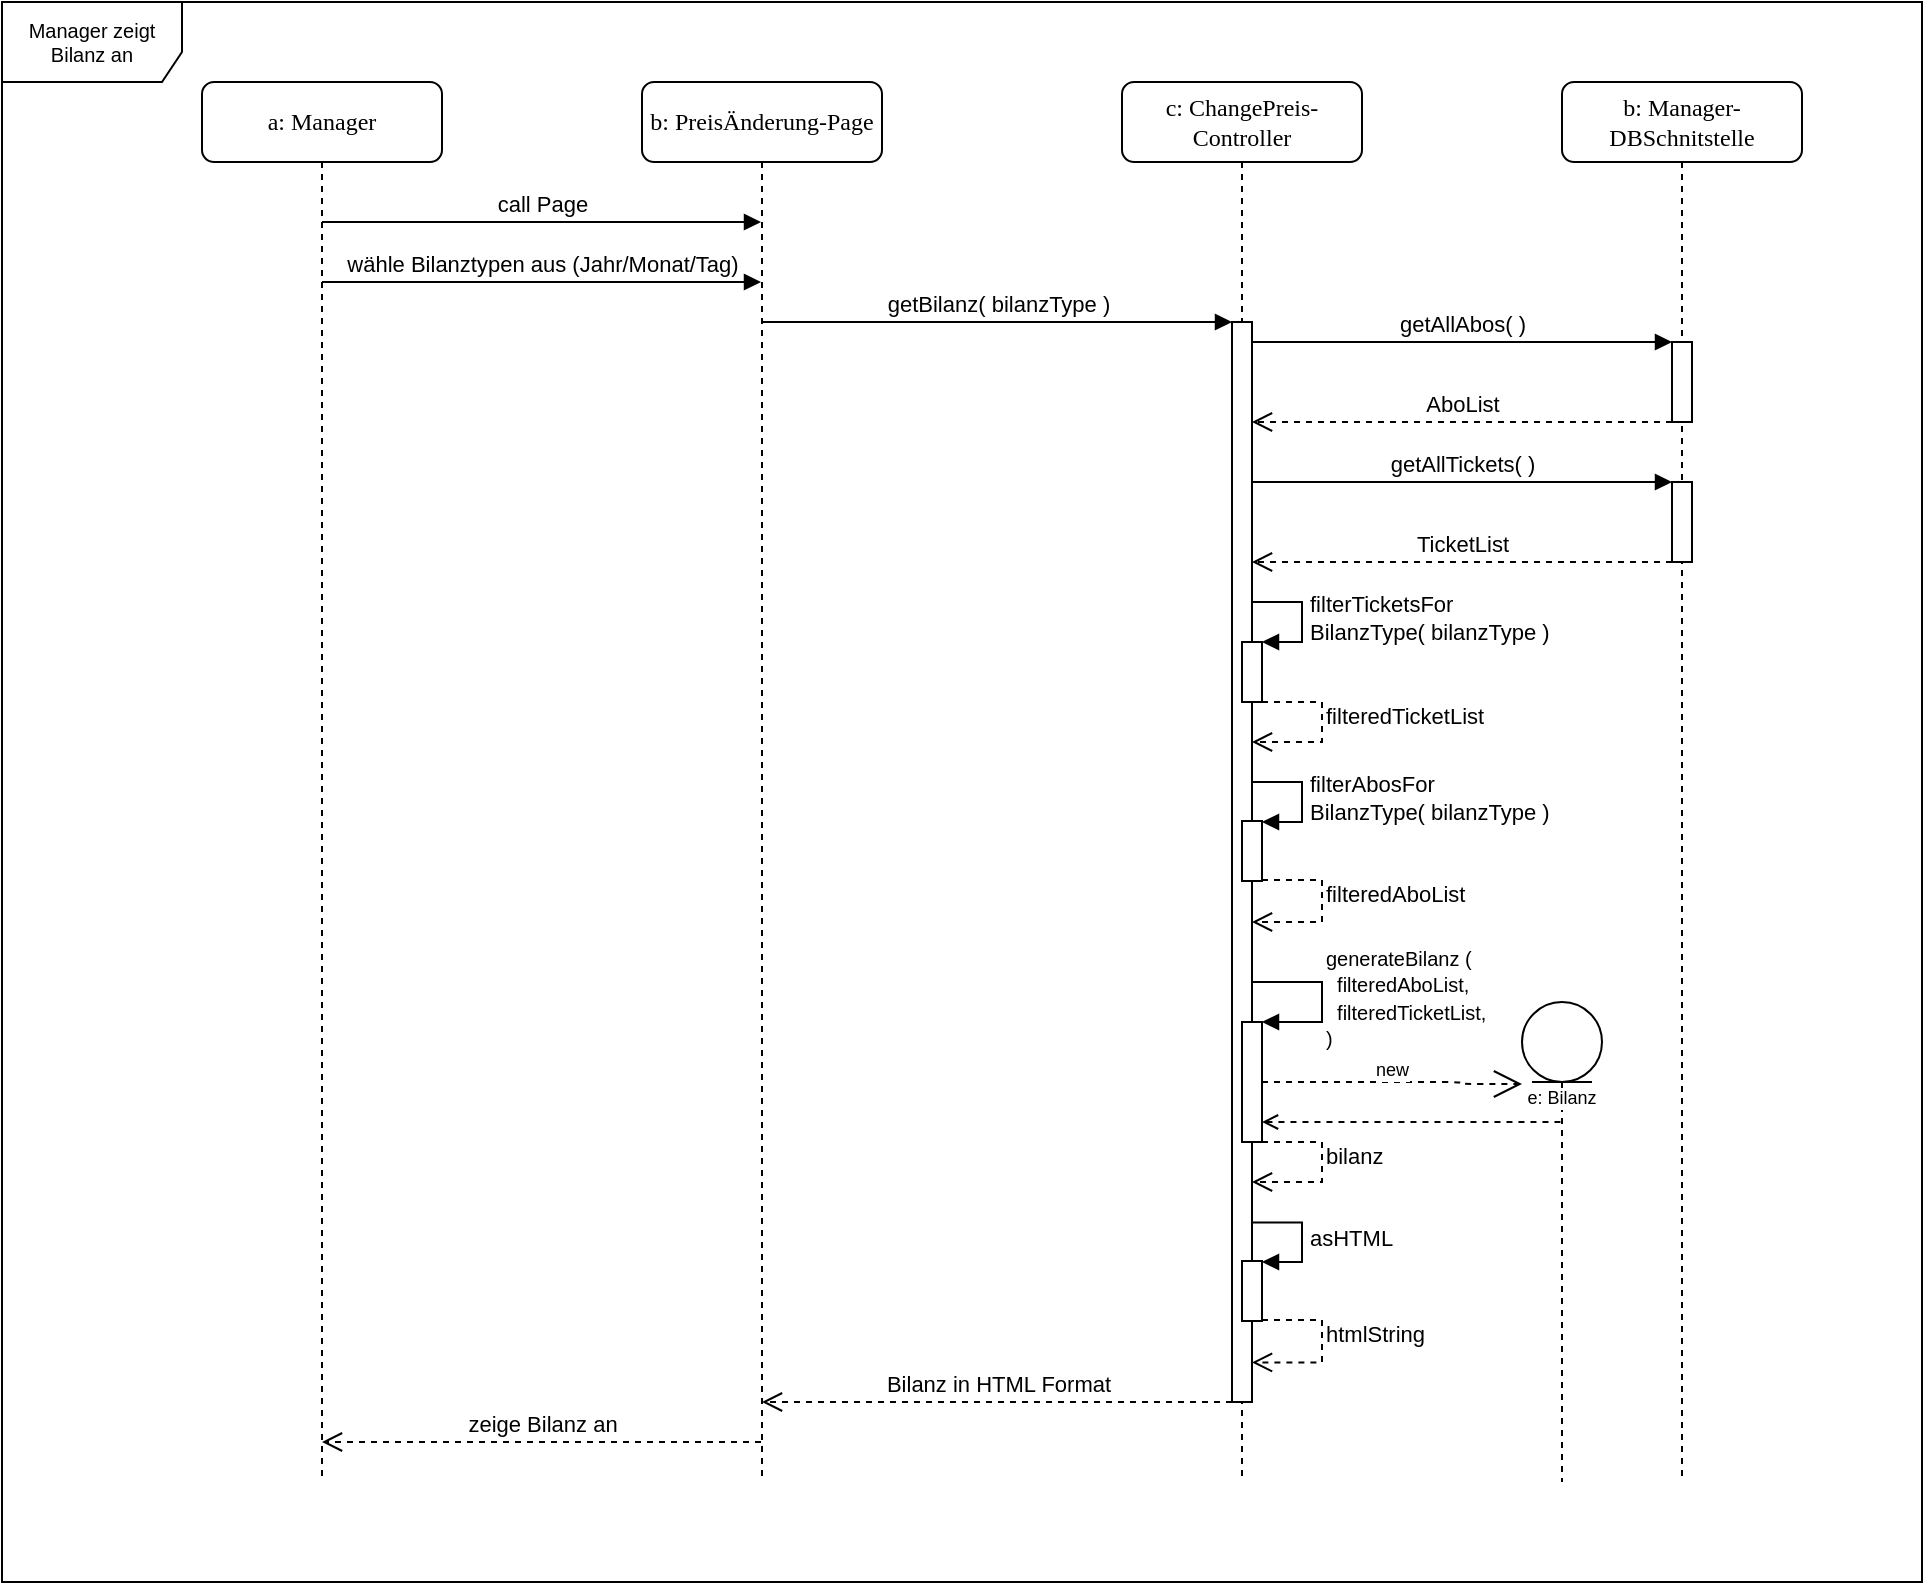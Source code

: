 <mxfile version="10.7.5" type="device"><diagram name="Page-1" id="13e1069c-82ec-6db2-03f1-153e76fe0fe0"><mxGraphModel dx="991" dy="645" grid="1" gridSize="10" guides="1" tooltips="1" connect="1" arrows="1" fold="1" page="1" pageScale="1" pageWidth="1100" pageHeight="850" background="#ffffff" math="0" shadow="0"><root><mxCell id="0"/><mxCell id="1" parent="0"/><mxCell id="i2Vq3k6s4epomcee9z3W-39" value="Manager zeigt Bilanz an" style="shape=umlFrame;whiteSpace=wrap;html=1;fontSize=10;width=90;height=40;" parent="1" vertex="1"><mxGeometry x="20" y="40" width="960" height="790" as="geometry"/></mxCell><mxCell id="7baba1c4bc27f4b0-4" value="b: Manager-DBSchnitstelle&lt;br&gt;" style="shape=umlLifeline;perimeter=lifelinePerimeter;whiteSpace=wrap;html=1;container=1;collapsible=0;recursiveResize=0;outlineConnect=0;rounded=1;shadow=0;comic=0;labelBackgroundColor=none;strokeColor=#000000;strokeWidth=1;fillColor=#FFFFFF;fontFamily=Verdana;fontSize=12;fontColor=#000000;align=center;perimeterSpacing=0;glass=0;size=40;overflow=visible;noLabel=0;labelPadding=0;direction=east;connectable=1;snapToPoint=0;fixDash=0;" parent="1" vertex="1"><mxGeometry x="800" y="80" width="120" height="700" as="geometry"/></mxCell><mxCell id="TJDSELzr8z1nyHuAMAzT-8" value="" style="html=1;points=[];perimeter=orthogonalPerimeter;" parent="7baba1c4bc27f4b0-4" vertex="1"><mxGeometry x="55" y="130" width="10" height="40" as="geometry"/></mxCell><mxCell id="Y1Vlp6RJCL_tmdbtP4Di-3" value="" style="html=1;points=[];perimeter=orthogonalPerimeter;" vertex="1" parent="7baba1c4bc27f4b0-4"><mxGeometry x="55" y="200" width="10" height="40" as="geometry"/></mxCell><mxCell id="7baba1c4bc27f4b0-2" value="b: PreisÄnderung-Page" style="shape=umlLifeline;perimeter=lifelinePerimeter;whiteSpace=wrap;html=1;container=1;collapsible=0;recursiveResize=0;outlineConnect=0;rounded=1;shadow=0;comic=0;labelBackgroundColor=none;strokeColor=#000000;strokeWidth=1;fillColor=#FFFFFF;fontFamily=Verdana;fontSize=12;fontColor=#000000;align=center;size=40;" parent="1" vertex="1"><mxGeometry x="340" y="80" width="120" height="700" as="geometry"/></mxCell><mxCell id="7baba1c4bc27f4b0-3" value="c: ChangePreis-Controller&lt;br&gt;" style="shape=umlLifeline;perimeter=lifelinePerimeter;whiteSpace=wrap;html=1;container=1;collapsible=0;recursiveResize=0;outlineConnect=0;rounded=1;shadow=0;comic=0;labelBackgroundColor=none;strokeColor=#000000;strokeWidth=1;fillColor=#FFFFFF;fontFamily=Verdana;fontSize=12;fontColor=#000000;align=center;size=40;" parent="1" vertex="1"><mxGeometry x="580" y="80" width="120" height="700" as="geometry"/></mxCell><mxCell id="TJDSELzr8z1nyHuAMAzT-6" value="" style="html=1;points=[];perimeter=orthogonalPerimeter;" parent="7baba1c4bc27f4b0-3" vertex="1"><mxGeometry x="55" y="120" width="10" height="540" as="geometry"/></mxCell><mxCell id="Y1Vlp6RJCL_tmdbtP4Di-6" value="" style="html=1;points=[];perimeter=orthogonalPerimeter;" vertex="1" parent="7baba1c4bc27f4b0-3"><mxGeometry x="60" y="280" width="10" height="30" as="geometry"/></mxCell><mxCell id="Y1Vlp6RJCL_tmdbtP4Di-7" value="filterTicketsFor&lt;br&gt;BilanzType( bilanzType )" style="edgeStyle=orthogonalEdgeStyle;html=1;align=left;spacingLeft=2;endArrow=block;rounded=0;entryX=1;entryY=0;" edge="1" target="Y1Vlp6RJCL_tmdbtP4Di-6" parent="7baba1c4bc27f4b0-3"><mxGeometry relative="1" as="geometry"><mxPoint x="65" y="260" as="sourcePoint"/><Array as="points"><mxPoint x="90" y="260"/></Array></mxGeometry></mxCell><mxCell id="Y1Vlp6RJCL_tmdbtP4Di-8" value="filteredTicketList" style="html=1;verticalAlign=bottom;endArrow=open;dashed=1;endSize=8;edgeStyle=orthogonalEdgeStyle;rounded=0;align=left;" edge="1" parent="7baba1c4bc27f4b0-3" source="Y1Vlp6RJCL_tmdbtP4Di-6" target="TJDSELzr8z1nyHuAMAzT-6"><mxGeometry x="0.067" relative="1" as="geometry"><mxPoint x="220" y="310" as="sourcePoint"/><mxPoint x="130" y="310" as="targetPoint"/><Array as="points"><mxPoint x="100" y="310"/><mxPoint x="100" y="330"/></Array><mxPoint as="offset"/></mxGeometry></mxCell><mxCell id="Y1Vlp6RJCL_tmdbtP4Di-13" value="" style="html=1;points=[];perimeter=orthogonalPerimeter;" vertex="1" parent="7baba1c4bc27f4b0-3"><mxGeometry x="60" y="470" width="10" height="60" as="geometry"/></mxCell><mxCell id="Y1Vlp6RJCL_tmdbtP4Di-14" value="&lt;font style=&quot;font-size: 10px&quot;&gt;generateBilanz (&lt;br&gt;&amp;nbsp; filteredAboList,&lt;br&gt;&amp;nbsp; filteredTicketList,&lt;br&gt;)&lt;/font&gt;&lt;br&gt;" style="edgeStyle=orthogonalEdgeStyle;html=1;align=left;spacingLeft=0;endArrow=block;rounded=0;verticalAlign=middle;" edge="1" parent="7baba1c4bc27f4b0-3" target="Y1Vlp6RJCL_tmdbtP4Di-13" source="TJDSELzr8z1nyHuAMAzT-6"><mxGeometry relative="1" as="geometry"><mxPoint x="68" y="440" as="sourcePoint"/><Array as="points"><mxPoint x="100" y="450"/><mxPoint x="100" y="470"/></Array></mxGeometry></mxCell><mxCell id="Y1Vlp6RJCL_tmdbtP4Di-15" value="bilanz" style="html=1;verticalAlign=bottom;endArrow=open;dashed=1;endSize=8;edgeStyle=orthogonalEdgeStyle;rounded=0;align=left;" edge="1" parent="7baba1c4bc27f4b0-3" source="Y1Vlp6RJCL_tmdbtP4Di-13" target="TJDSELzr8z1nyHuAMAzT-6"><mxGeometry x="0.067" relative="1" as="geometry"><mxPoint x="-360" y="409.5" as="sourcePoint"/><mxPoint x="65" y="510" as="targetPoint"/><Array as="points"><mxPoint x="100" y="530"/><mxPoint x="100" y="550"/></Array><mxPoint as="offset"/></mxGeometry></mxCell><mxCell id="Y1Vlp6RJCL_tmdbtP4Di-22" value="" style="html=1;points=[];perimeter=orthogonalPerimeter;" vertex="1" parent="7baba1c4bc27f4b0-3"><mxGeometry x="60" y="589.5" width="10" height="30" as="geometry"/></mxCell><mxCell id="Y1Vlp6RJCL_tmdbtP4Di-23" value="asHTML" style="edgeStyle=orthogonalEdgeStyle;html=1;align=left;spacingLeft=2;endArrow=block;rounded=0;" edge="1" parent="7baba1c4bc27f4b0-3" target="Y1Vlp6RJCL_tmdbtP4Di-22"><mxGeometry relative="1" as="geometry"><mxPoint x="65" y="570.2" as="sourcePoint"/><Array as="points"><mxPoint x="90" y="570"/><mxPoint x="90" y="590"/></Array></mxGeometry></mxCell><mxCell id="Y1Vlp6RJCL_tmdbtP4Di-24" value="htmlString" style="html=1;verticalAlign=bottom;endArrow=open;dashed=1;endSize=8;edgeStyle=orthogonalEdgeStyle;rounded=0;align=left;" edge="1" parent="7baba1c4bc27f4b0-3" source="Y1Vlp6RJCL_tmdbtP4Di-22"><mxGeometry x="0.067" relative="1" as="geometry"><mxPoint x="-360" y="539.5" as="sourcePoint"/><mxPoint x="65" y="640.2" as="targetPoint"/><Array as="points"><mxPoint x="100" y="619"/><mxPoint x="100" y="640"/></Array><mxPoint as="offset"/></mxGeometry></mxCell><mxCell id="7baba1c4bc27f4b0-8" value="a: Manager" style="shape=umlLifeline;perimeter=lifelinePerimeter;whiteSpace=wrap;html=1;container=1;collapsible=0;recursiveResize=0;outlineConnect=0;rounded=1;shadow=0;comic=0;labelBackgroundColor=none;strokeColor=#000000;strokeWidth=1;fillColor=#FFFFFF;fontFamily=Verdana;fontSize=12;fontColor=#000000;align=center;size=40;" parent="1" vertex="1"><mxGeometry x="120" y="80" width="120" height="700" as="geometry"/></mxCell><mxCell id="TJDSELzr8z1nyHuAMAzT-2" value="call Page" style="html=1;verticalAlign=bottom;endArrow=block;edgeStyle=orthogonalEdgeStyle;" parent="1" source="7baba1c4bc27f4b0-8" target="7baba1c4bc27f4b0-2" edge="1"><mxGeometry relative="1" as="geometry"><mxPoint x="325" y="140" as="sourcePoint"/><mxPoint x="394.882" y="139.706" as="targetPoint"/><Array as="points"><mxPoint x="300" y="150"/><mxPoint x="300" y="150"/></Array></mxGeometry></mxCell><mxCell id="TJDSELzr8z1nyHuAMAzT-3" value="zeige Bilanz an" style="html=1;verticalAlign=bottom;endArrow=open;dashed=1;endSize=8;edgeStyle=orthogonalEdgeStyle;" parent="1" source="7baba1c4bc27f4b0-2" target="7baba1c4bc27f4b0-8" edge="1"><mxGeometry relative="1" as="geometry"><mxPoint x="325" y="216" as="targetPoint"/><Array as="points"><mxPoint x="300" y="760"/><mxPoint x="300" y="760"/></Array></mxGeometry></mxCell><mxCell id="TJDSELzr8z1nyHuAMAzT-4" value="wähle Bilanztypen aus (Jahr/Monat/Tag)" style="html=1;verticalAlign=bottom;endArrow=block;edgeStyle=orthogonalEdgeStyle;" parent="1" source="7baba1c4bc27f4b0-8" target="7baba1c4bc27f4b0-2" edge="1"><mxGeometry relative="1" as="geometry"><mxPoint x="189.667" y="159.667" as="sourcePoint"/><mxPoint x="409.5" y="159.667" as="targetPoint"/><Array as="points"><mxPoint x="330" y="180"/><mxPoint x="330" y="180"/></Array></mxGeometry></mxCell><mxCell id="TJDSELzr8z1nyHuAMAzT-5" value="getBilanz( bilanzType )" style="html=1;verticalAlign=bottom;endArrow=block;edgeStyle=orthogonalEdgeStyle;" parent="1" source="7baba1c4bc27f4b0-2" target="TJDSELzr8z1nyHuAMAzT-6" edge="1"><mxGeometry relative="1" as="geometry"><mxPoint x="410.167" y="180.167" as="sourcePoint"/><mxPoint x="630" y="180.167" as="targetPoint"/><Array as="points"><mxPoint x="520" y="200"/><mxPoint x="520" y="200"/></Array></mxGeometry></mxCell><mxCell id="TJDSELzr8z1nyHuAMAzT-7" value="getAllAbos( )" style="html=1;verticalAlign=bottom;endArrow=block;edgeStyle=orthogonalEdgeStyle;" parent="1" source="TJDSELzr8z1nyHuAMAzT-6" target="TJDSELzr8z1nyHuAMAzT-8" edge="1"><mxGeometry relative="1" as="geometry"><mxPoint x="645.167" y="220.167" as="sourcePoint"/><mxPoint x="885.167" y="220.5" as="targetPoint"/><Array as="points"><mxPoint x="750" y="210"/><mxPoint x="750" y="210"/></Array></mxGeometry></mxCell><mxCell id="TJDSELzr8z1nyHuAMAzT-14" value="AboList" style="html=1;verticalAlign=bottom;endArrow=open;dashed=1;endSize=8;endFill=0;edgeStyle=orthogonalEdgeStyle;" parent="1" source="TJDSELzr8z1nyHuAMAzT-8" target="TJDSELzr8z1nyHuAMAzT-6" edge="1"><mxGeometry relative="1" as="geometry"><mxPoint x="830" y="260" as="sourcePoint"/><mxPoint x="810" y="245" as="targetPoint"/><Array as="points"><mxPoint x="760" y="250"/><mxPoint x="760" y="250"/></Array></mxGeometry></mxCell><mxCell id="Y1Vlp6RJCL_tmdbtP4Di-4" value="getAllTickets( )" style="html=1;verticalAlign=bottom;endArrow=block;edgeStyle=orthogonalEdgeStyle;" edge="1" parent="1" target="Y1Vlp6RJCL_tmdbtP4Di-3" source="TJDSELzr8z1nyHuAMAzT-6"><mxGeometry relative="1" as="geometry"><mxPoint x="640" y="279" as="sourcePoint"/><mxPoint x="880.167" y="289.5" as="targetPoint"/><Array as="points"><mxPoint x="700" y="280"/><mxPoint x="700" y="280"/></Array></mxGeometry></mxCell><mxCell id="Y1Vlp6RJCL_tmdbtP4Di-5" value="TicketList" style="html=1;verticalAlign=bottom;endArrow=open;dashed=1;endSize=8;endFill=0;edgeStyle=orthogonalEdgeStyle;" edge="1" parent="1" source="Y1Vlp6RJCL_tmdbtP4Di-3" target="TJDSELzr8z1nyHuAMAzT-6"><mxGeometry relative="1" as="geometry"><mxPoint x="825" y="329" as="sourcePoint"/><mxPoint x="640" y="319" as="targetPoint"/><Array as="points"><mxPoint x="750" y="320"/><mxPoint x="750" y="320"/></Array></mxGeometry></mxCell><mxCell id="Y1Vlp6RJCL_tmdbtP4Di-9" value="" style="html=1;points=[];perimeter=orthogonalPerimeter;" vertex="1" parent="1"><mxGeometry x="640" y="449.5" width="10" height="30" as="geometry"/></mxCell><mxCell id="Y1Vlp6RJCL_tmdbtP4Di-10" value="filterAbosFor&lt;br&gt;BilanzType( bilanzType )" style="edgeStyle=orthogonalEdgeStyle;html=1;align=left;spacingLeft=2;endArrow=block;rounded=0;" edge="1" parent="1" target="Y1Vlp6RJCL_tmdbtP4Di-9" source="TJDSELzr8z1nyHuAMAzT-6"><mxGeometry relative="1" as="geometry"><mxPoint x="645.207" y="429.431" as="sourcePoint"/><Array as="points"><mxPoint x="670" y="430"/><mxPoint x="670" y="450"/></Array></mxGeometry></mxCell><mxCell id="Y1Vlp6RJCL_tmdbtP4Di-11" value="filteredAboList" style="html=1;verticalAlign=bottom;endArrow=open;dashed=1;endSize=8;edgeStyle=orthogonalEdgeStyle;rounded=0;align=left;" edge="1" parent="1" source="Y1Vlp6RJCL_tmdbtP4Di-9" target="TJDSELzr8z1nyHuAMAzT-6"><mxGeometry x="0.067" relative="1" as="geometry"><mxPoint x="220" y="399.5" as="sourcePoint"/><mxPoint x="645" y="500" as="targetPoint"/><Array as="points"><mxPoint x="680" y="479"/><mxPoint x="680" y="500"/></Array><mxPoint as="offset"/></mxGeometry></mxCell><mxCell id="Y1Vlp6RJCL_tmdbtP4Di-16" value="e: Bilanz" style="shape=umlLifeline;participant=umlEntity;perimeter=lifelinePerimeter;whiteSpace=wrap;html=1;container=1;collapsible=0;recursiveResize=0;verticalAlign=top;spacingTop=36;labelBackgroundColor=#ffffff;outlineConnect=0;size=40;fontSize=9;" vertex="1" parent="1"><mxGeometry x="780" y="540" width="40" height="240" as="geometry"/></mxCell><mxCell id="Y1Vlp6RJCL_tmdbtP4Di-19" value="new" style="endArrow=open;endSize=12;dashed=1;html=1;fontSize=9;align=left;edgeStyle=orthogonalEdgeStyle;" edge="1" parent="1" source="Y1Vlp6RJCL_tmdbtP4Di-13"><mxGeometry x="0.45" y="41" width="160" relative="1" as="geometry"><mxPoint x="740" y="580" as="sourcePoint"/><mxPoint x="780" y="581" as="targetPoint"/><Array as="points"><mxPoint x="750" y="580"/></Array><mxPoint x="-40" y="35" as="offset"/></mxGeometry></mxCell><mxCell id="Y1Vlp6RJCL_tmdbtP4Di-20" value="" style="endArrow=none;endSize=12;dashed=1;html=1;fontSize=9;align=left;edgeStyle=orthogonalEdgeStyle;startArrow=open;startFill=0;endFill=0;" edge="1" parent="1" source="Y1Vlp6RJCL_tmdbtP4Di-13" target="Y1Vlp6RJCL_tmdbtP4Di-16"><mxGeometry x="0.45" y="41" width="160" relative="1" as="geometry"><mxPoint x="660" y="591" as="sourcePoint"/><mxPoint x="798.2" y="591" as="targetPoint"/><Array as="points"><mxPoint x="750" y="600"/><mxPoint x="750" y="600"/></Array><mxPoint x="-40" y="35" as="offset"/></mxGeometry></mxCell><mxCell id="Y1Vlp6RJCL_tmdbtP4Di-25" value="Bilanz in HTML Format" style="html=1;verticalAlign=bottom;endArrow=open;dashed=1;endSize=8;edgeStyle=orthogonalEdgeStyle;" edge="1" parent="1" source="TJDSELzr8z1nyHuAMAzT-6" target="7baba1c4bc27f4b0-2"><mxGeometry relative="1" as="geometry"><mxPoint x="415.167" y="750.167" as="targetPoint"/><Array as="points"><mxPoint x="590" y="740"/><mxPoint x="590" y="740"/></Array><mxPoint x="635" y="750.167" as="sourcePoint"/></mxGeometry></mxCell></root></mxGraphModel></diagram></mxfile>